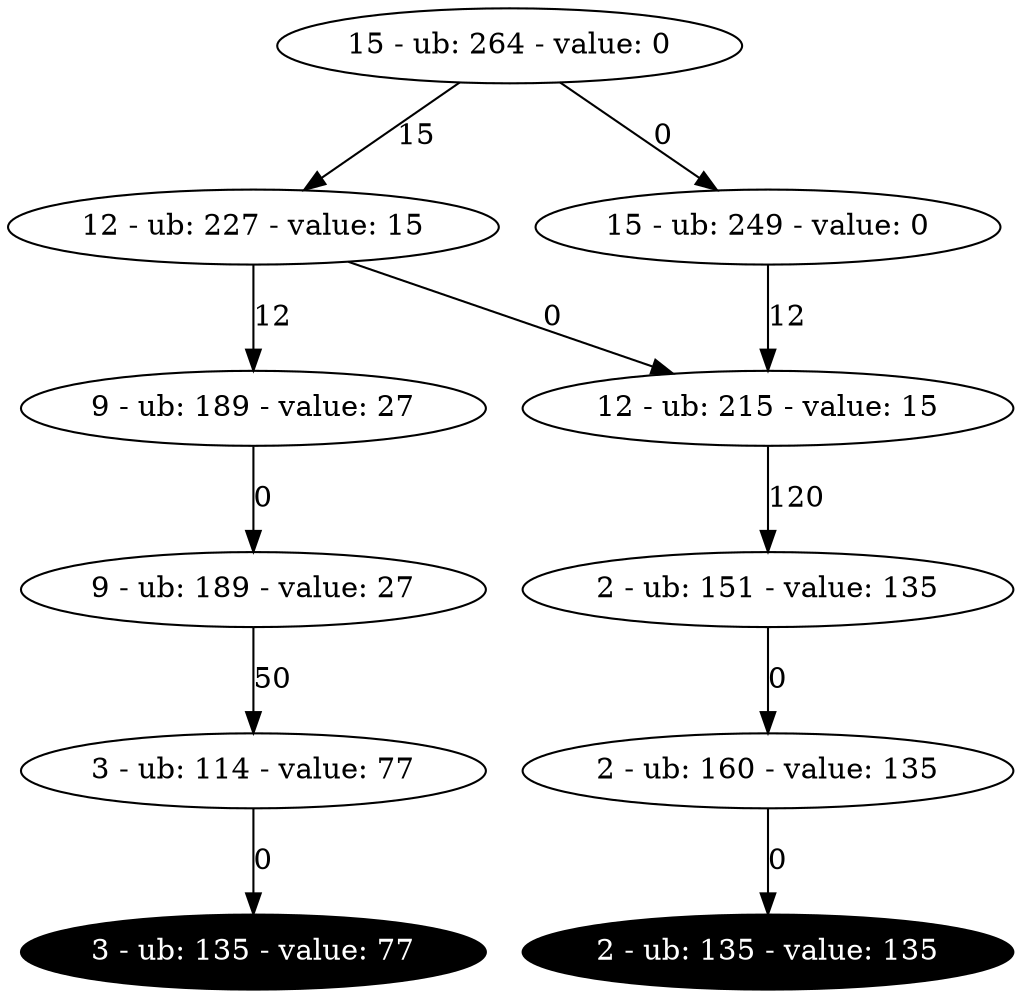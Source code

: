 Digraph restricted{
1922154895 [label="15 - ub: 264 - value: 0", tooltip="Exact node"];
317574433 [label="12 - ub: 227 - value: 15", tooltip="Exact node"];
1922154895 -> 317574433 [label=15tooltip="Decision: assign 1 to var 0"];
885284298 [label="15 - ub: 249 - value: 0", tooltip="Exact node"];
1922154895 -> 885284298 [label=0tooltip="Decision: assign 0 to var 0"];
1534030866 [label="9 - ub: 189 - value: 27", tooltip="Exact node"];
317574433 -> 1534030866 [label=12tooltip="Decision: assign 1 to var 1"];
664223387 [label="12 - ub: 215 - value: 15", tooltip="Exact node"];
317574433 -> 664223387 [label=0tooltip="Decision: assign 0 to var 1"];
885284298 -> 664223387 [label=12tooltip="Decision: assign 1 to var 1"];
824909230 [label="2 - ub: 151 - value: 135", tooltip="Exact node"];
664223387 -> 824909230 [label=120tooltip="Decision: assign 1 to var 2"];
122883338 [label="9 - ub: 189 - value: 27", tooltip="Exact node"];
1534030866 -> 122883338 [label=0tooltip="Decision: assign 0 to var 2"];
666641942 [label="2 - ub: 160 - value: 135", tooltip="Exact node"];
824909230 -> 666641942 [label=0tooltip="Decision: assign 0 to var 3"];
960604060 [label="3 - ub: 114 - value: 77", tooltip="Exact node"];
122883338 -> 960604060 [label=50tooltip="Decision: assign 1 to var 3"];
1349393271 [label="2 - ub: 135 - value: 135", tooltip="Exact node", color=black, style=filled, fontcolor=white, tooltip="Terminal node"];
666641942 -> 1349393271 [label=0tooltip="Decision: assign 0 to var 4"];
1338668845 [label="3 - ub: 135 - value: 77", tooltip="Exact node", color=black, style=filled, fontcolor=white, tooltip="Terminal node"];
960604060 -> 1338668845 [label=0tooltip="Decision: assign 0 to var 4"];
}